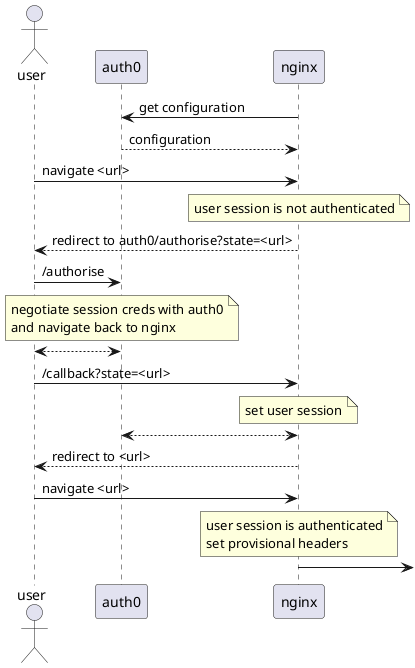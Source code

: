 @startuml

actor user
participant auth0
participant nginx

nginx -> auth0: get configuration
auth0 --> nginx: configuration
user -> nginx: navigate <url>
note over nginx
  user session is not authenticated
end note
nginx --> user: redirect to auth0/authorise?state=<url>
user -> auth0: /authorise

note over auth0
  negotiate session creds with auth0
  and navigate back to nginx
end note

user <--> auth0
user -> nginx: /callback?state=<url>

note over nginx
  set user session
end note

nginx <--> auth0
nginx --> user: redirect to <url>
user -> nginx: navigate <url>
note over nginx
  user session is authenticated
  set provisional headers
end note
nginx -> :

@enduml